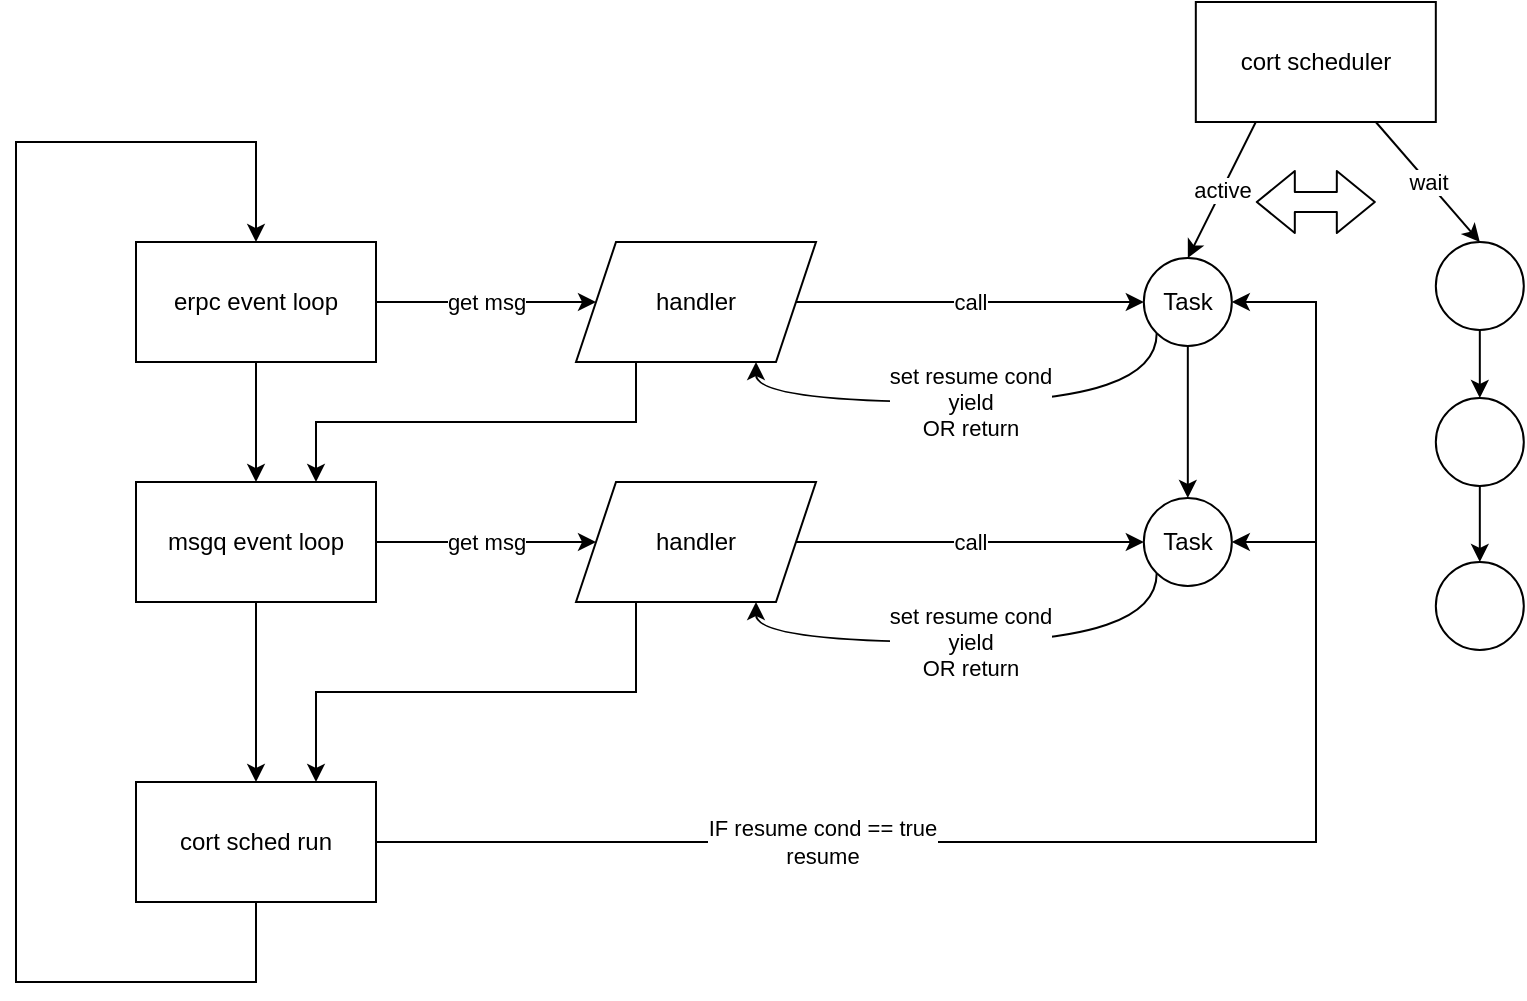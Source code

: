 <mxfile>
    <diagram id="KbfTZLQpji6orj6it6pp" name="第 1 页">
        <mxGraphModel dx="799" dy="560" grid="1" gridSize="10" guides="1" tooltips="1" connect="1" arrows="1" fold="1" page="1" pageScale="1" pageWidth="1527" pageHeight="1369" math="0" shadow="0">
            <root>
                <mxCell id="0"/>
                <mxCell id="1" parent="0"/>
                <mxCell id="4" style="edgeStyle=none;html=1;exitX=0.5;exitY=1;exitDx=0;exitDy=0;" edge="1" parent="1" source="2" target="3">
                    <mxGeometry relative="1" as="geometry"/>
                </mxCell>
                <mxCell id="7" value="get msg" style="edgeStyle=none;html=1;exitX=1;exitY=0.5;exitDx=0;exitDy=0;entryX=0;entryY=0.5;entryDx=0;entryDy=0;" edge="1" parent="1" source="2" target="5">
                    <mxGeometry relative="1" as="geometry"/>
                </mxCell>
                <mxCell id="2" value="erpc event loop" style="rounded=0;whiteSpace=wrap;html=1;" vertex="1" parent="1">
                    <mxGeometry x="370.0" y="260" width="120" height="60" as="geometry"/>
                </mxCell>
                <mxCell id="8" value="get msg" style="edgeStyle=none;html=1;exitX=1;exitY=0.5;exitDx=0;exitDy=0;entryX=0;entryY=0.5;entryDx=0;entryDy=0;" edge="1" parent="1" source="3" target="6">
                    <mxGeometry relative="1" as="geometry"/>
                </mxCell>
                <mxCell id="33" style="edgeStyle=orthogonalEdgeStyle;rounded=0;html=1;exitX=0.5;exitY=1;exitDx=0;exitDy=0;elbow=vertical;" edge="1" parent="1" source="3" target="29">
                    <mxGeometry relative="1" as="geometry"/>
                </mxCell>
                <mxCell id="3" value="msgq event loop" style="rounded=0;whiteSpace=wrap;html=1;" vertex="1" parent="1">
                    <mxGeometry x="370.0" y="380" width="120" height="60" as="geometry"/>
                </mxCell>
                <mxCell id="16" value="call" style="edgeStyle=none;html=1;exitX=1;exitY=0.5;exitDx=0;exitDy=0;entryX=0;entryY=0.5;entryDx=0;entryDy=0;" edge="1" parent="1" source="5" target="13">
                    <mxGeometry relative="1" as="geometry"/>
                </mxCell>
                <mxCell id="28" style="edgeStyle=orthogonalEdgeStyle;html=1;exitX=0.25;exitY=1;exitDx=0;exitDy=0;entryX=0.75;entryY=0;entryDx=0;entryDy=0;elbow=vertical;rounded=0;" edge="1" parent="1" source="5" target="3">
                    <mxGeometry relative="1" as="geometry"/>
                </mxCell>
                <mxCell id="5" value="handler&lt;span style=&quot;color: rgba(0, 0, 0, 0); font-family: monospace; font-size: 0px; text-align: start;&quot;&gt;%3CmxGraphModel%3E%3Croot%3E%3CmxCell%20id%3D%220%22%2F%3E%3CmxCell%20id%3D%221%22%20parent%3D%220%22%2F%3E%3CmxCell%20id%3D%222%22%20value%3D%22erpc%20event%20loop%22%20style%3D%22rounded%3D0%3BwhiteSpace%3Dwrap%3Bhtml%3D1%3B%22%20vertex%3D%221%22%20parent%3D%221%22%3E%3CmxGeometry%20x%3D%22300%22%20y%3D%2290%22%20width%3D%22120%22%20height%3D%2260%22%20as%3D%22geometry%22%2F%3E%3C%2FmxCell%3E%3C%2Froot%3E%3C%2FmxGraphModel%3E&lt;/span&gt;" style="shape=parallelogram;perimeter=parallelogramPerimeter;whiteSpace=wrap;html=1;fixedSize=1;" vertex="1" parent="1">
                    <mxGeometry x="590" y="260" width="120" height="60" as="geometry"/>
                </mxCell>
                <mxCell id="18" value="call" style="edgeStyle=none;html=1;exitX=1;exitY=0.5;exitDx=0;exitDy=0;entryX=0;entryY=0.5;entryDx=0;entryDy=0;" edge="1" parent="1" source="6" target="17">
                    <mxGeometry relative="1" as="geometry"/>
                </mxCell>
                <mxCell id="34" style="edgeStyle=orthogonalEdgeStyle;rounded=0;html=1;exitX=0.25;exitY=1;exitDx=0;exitDy=0;entryX=0.75;entryY=0;entryDx=0;entryDy=0;elbow=vertical;" edge="1" parent="1" source="6" target="29">
                    <mxGeometry relative="1" as="geometry"/>
                </mxCell>
                <mxCell id="6" value="handler&lt;span style=&quot;color: rgba(0, 0, 0, 0); font-family: monospace; font-size: 0px; text-align: start;&quot;&gt;%3CmxGraphModel%3E%3Croot%3E%3CmxCell%20id%3D%220%22%2F%3E%3CmxCell%20id%3D%221%22%20parent%3D%220%22%2F%3E%3CmxCell%20id%3D%222%22%20value%3D%22erpc%20event%20loop%22%20style%3D%22rounded%3D0%3BwhiteSpace%3Dwrap%3Bhtml%3D1%3B%22%20vertex%3D%221%22%20parent%3D%221%22%3E%3CmxGeometry%20x%3D%22300%22%20y%3D%2290%22%20width%3D%22120%22%20height%3D%2260%22%20as%3D%22geometry%22%2F%3E%3C%2FmxCell%3E%3C%2Froot%3E%3C%2FmxGraphModel%3E&lt;/span&gt;" style="shape=parallelogram;perimeter=parallelogramPerimeter;whiteSpace=wrap;html=1;fixedSize=1;" vertex="1" parent="1">
                    <mxGeometry x="590" y="380" width="120" height="60" as="geometry"/>
                </mxCell>
                <mxCell id="22" value="active" style="edgeStyle=none;html=1;exitX=0.25;exitY=1;exitDx=0;exitDy=0;entryX=0.5;entryY=0;entryDx=0;entryDy=0;" edge="1" parent="1" source="9" target="13">
                    <mxGeometry relative="1" as="geometry"/>
                </mxCell>
                <mxCell id="23" value="wait" style="edgeStyle=none;html=1;exitX=0.75;exitY=1;exitDx=0;exitDy=0;entryX=0.5;entryY=0;entryDx=0;entryDy=0;" edge="1" parent="1" source="9" target="10">
                    <mxGeometry relative="1" as="geometry"/>
                </mxCell>
                <mxCell id="9" value="cort scheduler" style="rounded=0;whiteSpace=wrap;html=1;" vertex="1" parent="1">
                    <mxGeometry x="899.91" y="140" width="120" height="60" as="geometry"/>
                </mxCell>
                <mxCell id="20" style="edgeStyle=none;html=1;exitX=0.5;exitY=1;exitDx=0;exitDy=0;entryX=0.5;entryY=0;entryDx=0;entryDy=0;" edge="1" parent="1" source="10" target="11">
                    <mxGeometry relative="1" as="geometry"/>
                </mxCell>
                <mxCell id="10" value="" style="ellipse;whiteSpace=wrap;html=1;aspect=fixed;" vertex="1" parent="1">
                    <mxGeometry x="1019.91" y="260" width="44" height="44" as="geometry"/>
                </mxCell>
                <mxCell id="21" style="edgeStyle=none;html=1;exitX=0.5;exitY=1;exitDx=0;exitDy=0;entryX=0.5;entryY=0;entryDx=0;entryDy=0;" edge="1" parent="1" source="11" target="12">
                    <mxGeometry relative="1" as="geometry"/>
                </mxCell>
                <mxCell id="11" value="" style="ellipse;whiteSpace=wrap;html=1;aspect=fixed;" vertex="1" parent="1">
                    <mxGeometry x="1019.91" y="338" width="44" height="44" as="geometry"/>
                </mxCell>
                <mxCell id="12" value="" style="ellipse;whiteSpace=wrap;html=1;aspect=fixed;" vertex="1" parent="1">
                    <mxGeometry x="1019.91" y="420" width="44" height="44" as="geometry"/>
                </mxCell>
                <mxCell id="19" style="edgeStyle=none;html=1;exitX=0.5;exitY=1;exitDx=0;exitDy=0;entryX=0.5;entryY=0;entryDx=0;entryDy=0;" edge="1" parent="1" source="13" target="17">
                    <mxGeometry relative="1" as="geometry"/>
                </mxCell>
                <mxCell id="25" value="set resume cond&lt;br&gt;yield&lt;br&gt;OR return" style="edgeStyle=orthogonalEdgeStyle;html=1;exitX=0;exitY=1;exitDx=0;exitDy=0;entryX=0.75;entryY=1;entryDx=0;entryDy=0;curved=1;" edge="1" parent="1" source="13" target="5">
                    <mxGeometry relative="1" as="geometry">
                        <Array as="points">
                            <mxPoint x="880" y="340"/>
                            <mxPoint x="680" y="340"/>
                        </Array>
                    </mxGeometry>
                </mxCell>
                <mxCell id="13" value="Task" style="ellipse;whiteSpace=wrap;html=1;aspect=fixed;" vertex="1" parent="1">
                    <mxGeometry x="873.91" y="268" width="44" height="44" as="geometry"/>
                </mxCell>
                <mxCell id="17" value="Task" style="ellipse;whiteSpace=wrap;html=1;aspect=fixed;" vertex="1" parent="1">
                    <mxGeometry x="873.91" y="388" width="44" height="44" as="geometry"/>
                </mxCell>
                <mxCell id="26" value="set resume cond&lt;br&gt;yield&lt;br&gt;OR return" style="edgeStyle=orthogonalEdgeStyle;html=1;exitX=0;exitY=1;exitDx=0;exitDy=0;entryX=0.75;entryY=1;entryDx=0;entryDy=0;curved=1;" edge="1" parent="1" source="17" target="6">
                    <mxGeometry relative="1" as="geometry">
                        <mxPoint x="890.354" y="295.556" as="sourcePoint"/>
                        <mxPoint x="679.91" y="290" as="targetPoint"/>
                        <Array as="points">
                            <mxPoint x="880" y="460"/>
                            <mxPoint x="680" y="460"/>
                        </Array>
                    </mxGeometry>
                </mxCell>
                <mxCell id="27" value="" style="shape=flexArrow;endArrow=classic;startArrow=classic;html=1;curved=1;" edge="1" parent="1">
                    <mxGeometry width="100" height="100" relative="1" as="geometry">
                        <mxPoint x="989.91" y="240" as="sourcePoint"/>
                        <mxPoint x="929.91" y="240" as="targetPoint"/>
                    </mxGeometry>
                </mxCell>
                <mxCell id="30" style="edgeStyle=orthogonalEdgeStyle;rounded=0;html=1;exitX=1;exitY=0.5;exitDx=0;exitDy=0;entryX=1;entryY=0.5;entryDx=0;entryDy=0;elbow=vertical;" edge="1" parent="1" source="29" target="13">
                    <mxGeometry relative="1" as="geometry">
                        <Array as="points">
                            <mxPoint x="960" y="560"/>
                            <mxPoint x="960" y="290"/>
                        </Array>
                    </mxGeometry>
                </mxCell>
                <mxCell id="32" value="IF resume cond == true&lt;br&gt;resume" style="edgeStyle=orthogonalEdgeStyle;rounded=0;html=1;exitX=1;exitY=0.5;exitDx=0;exitDy=0;entryX=1;entryY=0.5;entryDx=0;entryDy=0;elbow=vertical;" edge="1" parent="1" source="29" target="17">
                    <mxGeometry x="-0.327" relative="1" as="geometry">
                        <Array as="points">
                            <mxPoint x="960" y="560"/>
                            <mxPoint x="960" y="410"/>
                        </Array>
                        <mxPoint as="offset"/>
                    </mxGeometry>
                </mxCell>
                <mxCell id="35" style="edgeStyle=orthogonalEdgeStyle;rounded=0;html=1;exitX=0.5;exitY=1;exitDx=0;exitDy=0;entryX=0.5;entryY=0;entryDx=0;entryDy=0;elbow=vertical;" edge="1" parent="1" source="29" target="2">
                    <mxGeometry relative="1" as="geometry">
                        <Array as="points">
                            <mxPoint x="430" y="630"/>
                            <mxPoint x="310" y="630"/>
                            <mxPoint x="310" y="210"/>
                            <mxPoint x="430" y="210"/>
                        </Array>
                    </mxGeometry>
                </mxCell>
                <mxCell id="29" value="cort sched run" style="rounded=0;whiteSpace=wrap;html=1;" vertex="1" parent="1">
                    <mxGeometry x="370.0" y="530" width="120" height="60" as="geometry"/>
                </mxCell>
            </root>
        </mxGraphModel>
    </diagram>
</mxfile>
